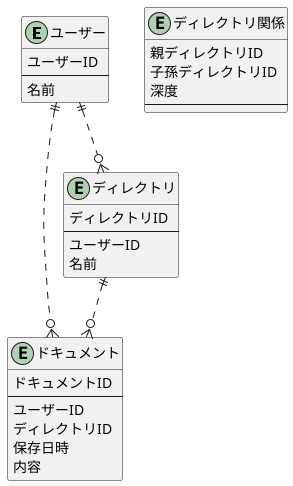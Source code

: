 @startuml

entity ユーザー {
  ユーザーID
  --
  名前
}

entity ドキュメント {
  ドキュメントID
  --
  ユーザーID
  ディレクトリID
  保存日時
  内容
}

' 閉包テーブル
' メリット:要素の関係を別テーブルに持っているため構造を柔軟に変更することができる
' デメリット:直近の祖先、子孫の取得が複雑になる。テーブルスペースが増える、更新行が多くなるなどDBのリソース消費が大きい。
' https://qiita.com/ymstshinichiro/items/b1825719c4fb274446cc
' https://bbh.bz/2020/07/18/tree-structure-in-rdb/

entity ディレクトリ {
  ディレクトリID
  --
  ユーザーID
  名前
}

entity ディレクトリ関係 {
  親ディレクトリID
  子孫ディレクトリID
  深度
  --
}

ユーザー ||..o{ ドキュメント
ユーザー ||..o{ ディレクトリ
ディレクトリ ||..o{ ドキュメント

@enduml
